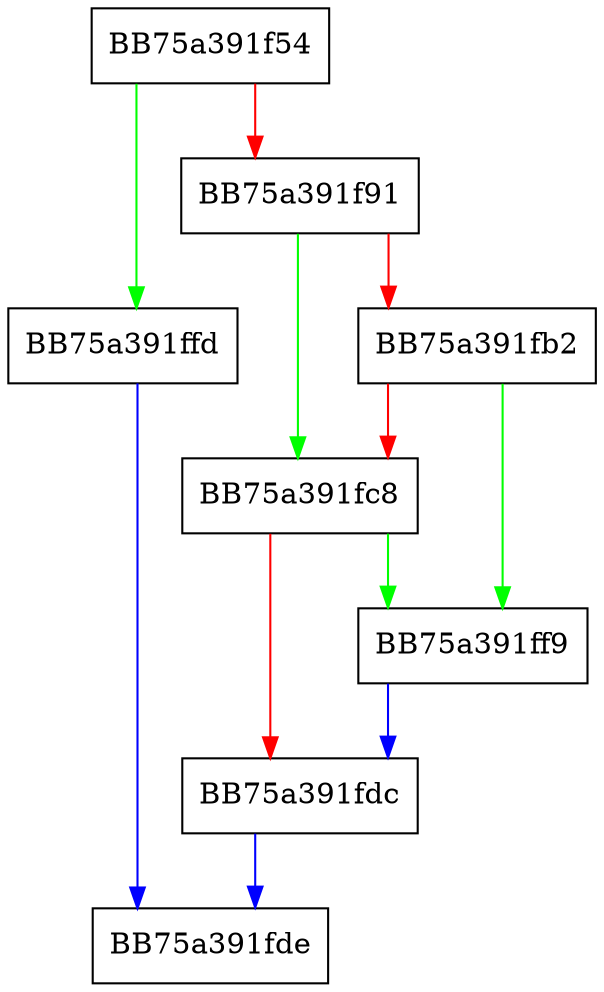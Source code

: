 digraph VFS_GetAttrib {
  node [shape="box"];
  graph [splines=ortho];
  BB75a391f54 -> BB75a391ffd [color="green"];
  BB75a391f54 -> BB75a391f91 [color="red"];
  BB75a391f91 -> BB75a391fc8 [color="green"];
  BB75a391f91 -> BB75a391fb2 [color="red"];
  BB75a391fb2 -> BB75a391ff9 [color="green"];
  BB75a391fb2 -> BB75a391fc8 [color="red"];
  BB75a391fc8 -> BB75a391ff9 [color="green"];
  BB75a391fc8 -> BB75a391fdc [color="red"];
  BB75a391fdc -> BB75a391fde [color="blue"];
  BB75a391ff9 -> BB75a391fdc [color="blue"];
  BB75a391ffd -> BB75a391fde [color="blue"];
}